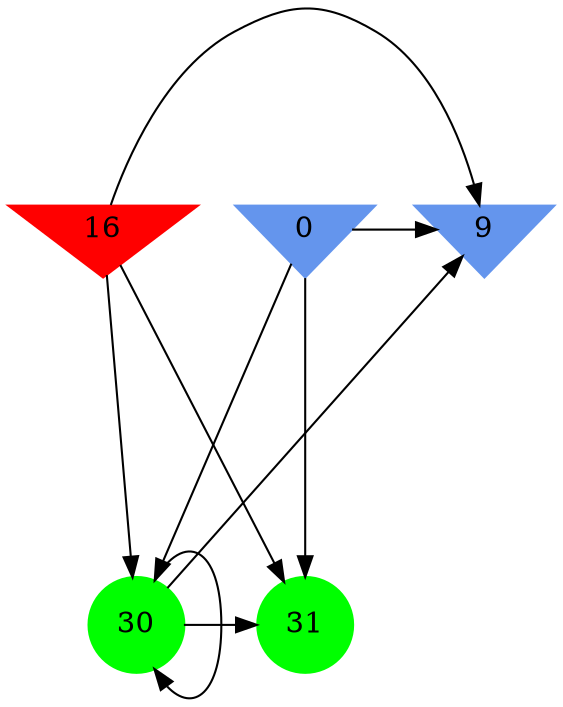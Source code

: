 digraph brain {
	ranksep=2.0;
	0 [shape=invtriangle,style=filled,color=cornflowerblue];
	9 [shape=invtriangle,style=filled,color=cornflowerblue];
	16 [shape=invtriangle,style=filled,color=red];
	30 [shape=circle,style=filled,color=green];
	31 [shape=circle,style=filled,color=green];
	16	->	31;
	16	->	9;
	16	->	30;
	30	->	31;
	30	->	9;
	30	->	30;
	0	->	31;
	0	->	9;
	0	->	30;
	{ rank=same; 0; 9; 16; }
	{ rank=same; }
	{ rank=same; 30; 31; }
}
